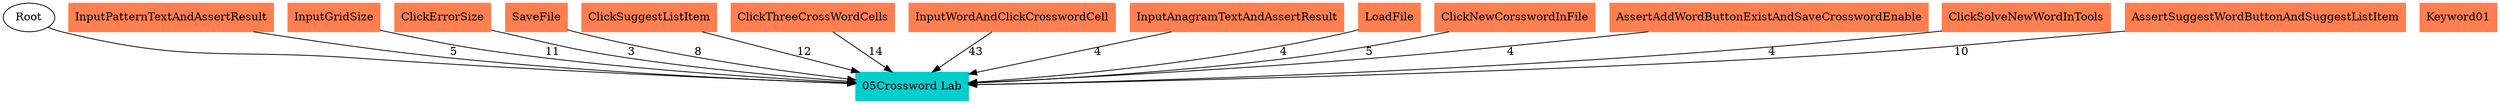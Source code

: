 // TS <-> UK
digraph {
	Root
	InputPatternTextAndAssertResult [color=coral shape=box style=filled]
	Keyword01 [color=coral shape=box style=filled]
	InputGridSize [color=coral shape=box style=filled]
	ClickErrorSize [color=coral shape=box style=filled]
	SaveFile [color=coral shape=box style=filled]
	ClickSuggestListItem [color=coral shape=box style=filled]
	ClickThreeCrossWordCells [color=coral shape=box style=filled]
	InputWordAndClickCrosswordCell [color=coral shape=box style=filled]
	InputAnagramTextAndAssertResult [color=coral shape=box style=filled]
	LoadFile [color=coral shape=box style=filled]
	ClickNewCorsswordInFile [color=coral shape=box style=filled]
	AssertAddWordButtonExistAndSaveCrosswordEnable [color=coral shape=box style=filled]
	ClickSolveNewWordInTools [color=coral shape=box style=filled]
	AssertSuggestWordButtonAndSuggestListItem [color=coral shape=box style=filled]
	"05Crossword Lab" [color=cyan3 shape=box style=filled]
		Root -> "05Crossword Lab"
		SaveFile -> "05Crossword Lab" [label=8]
		AssertAddWordButtonExistAndSaveCrosswordEnable -> "05Crossword Lab" [label=4]
		ClickErrorSize -> "05Crossword Lab" [label=3]
		InputPatternTextAndAssertResult -> "05Crossword Lab" [label=5]
		InputGridSize -> "05Crossword Lab" [label=11]
		ClickThreeCrossWordCells -> "05Crossword Lab" [label=14]
		ClickSolveNewWordInTools -> "05Crossword Lab" [label=4]
		InputWordAndClickCrosswordCell -> "05Crossword Lab" [label=43]
		ClickSuggestListItem -> "05Crossword Lab" [label=12]
		AssertSuggestWordButtonAndSuggestListItem -> "05Crossword Lab" [label=10]
		ClickNewCorsswordInFile -> "05Crossword Lab" [label=5]
		LoadFile -> "05Crossword Lab" [label=4]
		InputAnagramTextAndAssertResult -> "05Crossword Lab" [label=4]
}